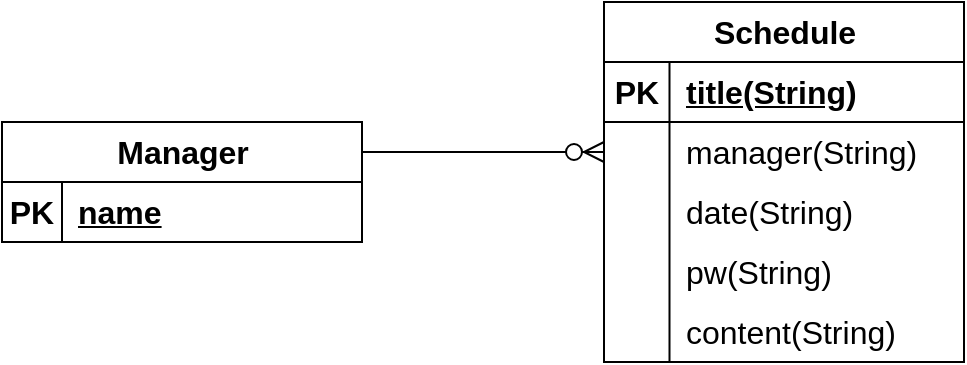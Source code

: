 <mxfile version="22.1.21" type="device">
  <diagram name="페이지-1" id="7B5p8-zQNL4Ijk8D-DVX">
    <mxGraphModel dx="1834" dy="822" grid="0" gridSize="10" guides="1" tooltips="1" connect="1" arrows="1" fold="1" page="0" pageScale="1" pageWidth="827" pageHeight="1169" math="0" shadow="0">
      <root>
        <mxCell id="0" />
        <mxCell id="1" parent="0" />
        <mxCell id="JsMTtHV2M3hkFG9x9nn6-14" value="Manager" style="shape=table;startSize=30;container=1;collapsible=1;childLayout=tableLayout;fixedRows=1;rowLines=0;fontStyle=1;align=center;resizeLast=1;html=1;fontSize=16;" vertex="1" parent="1">
          <mxGeometry x="-241" y="121" width="180" height="60" as="geometry" />
        </mxCell>
        <mxCell id="JsMTtHV2M3hkFG9x9nn6-15" value="" style="shape=tableRow;horizontal=0;startSize=0;swimlaneHead=0;swimlaneBody=0;fillColor=none;collapsible=0;dropTarget=0;points=[[0,0.5],[1,0.5]];portConstraint=eastwest;top=0;left=0;right=0;bottom=1;fontSize=16;" vertex="1" parent="JsMTtHV2M3hkFG9x9nn6-14">
          <mxGeometry y="30" width="180" height="30" as="geometry" />
        </mxCell>
        <mxCell id="JsMTtHV2M3hkFG9x9nn6-16" value="PK" style="shape=partialRectangle;connectable=0;fillColor=none;top=0;left=0;bottom=0;right=0;fontStyle=1;overflow=hidden;whiteSpace=wrap;html=1;fontSize=16;" vertex="1" parent="JsMTtHV2M3hkFG9x9nn6-15">
          <mxGeometry width="30" height="30" as="geometry">
            <mxRectangle width="30" height="30" as="alternateBounds" />
          </mxGeometry>
        </mxCell>
        <mxCell id="JsMTtHV2M3hkFG9x9nn6-17" value="name" style="shape=partialRectangle;connectable=0;fillColor=none;top=0;left=0;bottom=0;right=0;align=left;spacingLeft=6;fontStyle=5;overflow=hidden;whiteSpace=wrap;html=1;fontSize=16;" vertex="1" parent="JsMTtHV2M3hkFG9x9nn6-15">
          <mxGeometry x="30" width="150" height="30" as="geometry">
            <mxRectangle width="150" height="30" as="alternateBounds" />
          </mxGeometry>
        </mxCell>
        <mxCell id="JsMTtHV2M3hkFG9x9nn6-48" value="" style="edgeStyle=entityRelationEdgeStyle;fontSize=12;html=1;endArrow=ERzeroToMany;endFill=1;rounded=0;startSize=8;endSize=8;curved=1;exitX=1;exitY=0.25;exitDx=0;exitDy=0;entryX=0;entryY=0.5;entryDx=0;entryDy=0;" edge="1" parent="1" source="JsMTtHV2M3hkFG9x9nn6-14" target="JsMTtHV2M3hkFG9x9nn6-5">
          <mxGeometry width="100" height="100" relative="1" as="geometry">
            <mxPoint x="-52" y="140" as="sourcePoint" />
            <mxPoint x="155" y="103" as="targetPoint" />
            <Array as="points">
              <mxPoint x="138" y="157" />
            </Array>
          </mxGeometry>
        </mxCell>
        <mxCell id="JsMTtHV2M3hkFG9x9nn6-1" value="Schedule" style="shape=table;startSize=30;container=1;collapsible=1;childLayout=tableLayout;fixedRows=1;rowLines=0;fontStyle=1;align=center;resizeLast=1;html=1;fontSize=16;" vertex="1" parent="1">
          <mxGeometry x="60" y="61" width="180" height="180" as="geometry" />
        </mxCell>
        <mxCell id="JsMTtHV2M3hkFG9x9nn6-2" value="" style="shape=tableRow;horizontal=0;startSize=0;swimlaneHead=0;swimlaneBody=0;fillColor=none;collapsible=0;dropTarget=0;points=[[0,0.5],[1,0.5]];portConstraint=eastwest;top=0;left=0;right=0;bottom=1;fontSize=16;" vertex="1" parent="JsMTtHV2M3hkFG9x9nn6-1">
          <mxGeometry y="30" width="180" height="30" as="geometry" />
        </mxCell>
        <mxCell id="JsMTtHV2M3hkFG9x9nn6-3" value="PK" style="shape=partialRectangle;connectable=0;fillColor=none;top=0;left=0;bottom=0;right=0;fontStyle=1;overflow=hidden;whiteSpace=wrap;html=1;fontSize=16;" vertex="1" parent="JsMTtHV2M3hkFG9x9nn6-2">
          <mxGeometry width="32.75" height="30" as="geometry">
            <mxRectangle width="32.75" height="30" as="alternateBounds" />
          </mxGeometry>
        </mxCell>
        <mxCell id="JsMTtHV2M3hkFG9x9nn6-4" value="title(String)" style="shape=partialRectangle;connectable=0;fillColor=none;top=0;left=0;bottom=0;right=0;align=left;spacingLeft=6;fontStyle=5;overflow=hidden;whiteSpace=wrap;html=1;fontSize=16;" vertex="1" parent="JsMTtHV2M3hkFG9x9nn6-2">
          <mxGeometry x="32.75" width="147.25" height="30" as="geometry">
            <mxRectangle width="147.25" height="30" as="alternateBounds" />
          </mxGeometry>
        </mxCell>
        <mxCell id="JsMTtHV2M3hkFG9x9nn6-5" value="" style="shape=tableRow;horizontal=0;startSize=0;swimlaneHead=0;swimlaneBody=0;fillColor=none;collapsible=0;dropTarget=0;points=[[0,0.5],[1,0.5]];portConstraint=eastwest;top=0;left=0;right=0;bottom=0;fontSize=16;" vertex="1" parent="JsMTtHV2M3hkFG9x9nn6-1">
          <mxGeometry y="60" width="180" height="30" as="geometry" />
        </mxCell>
        <mxCell id="JsMTtHV2M3hkFG9x9nn6-6" value="" style="shape=partialRectangle;connectable=0;fillColor=none;top=0;left=0;bottom=0;right=0;editable=1;overflow=hidden;whiteSpace=wrap;html=1;fontSize=16;" vertex="1" parent="JsMTtHV2M3hkFG9x9nn6-5">
          <mxGeometry width="32.75" height="30" as="geometry">
            <mxRectangle width="32.75" height="30" as="alternateBounds" />
          </mxGeometry>
        </mxCell>
        <mxCell id="JsMTtHV2M3hkFG9x9nn6-7" value="manager(String)" style="shape=partialRectangle;connectable=0;fillColor=none;top=0;left=0;bottom=0;right=0;align=left;spacingLeft=6;overflow=hidden;whiteSpace=wrap;html=1;fontSize=16;" vertex="1" parent="JsMTtHV2M3hkFG9x9nn6-5">
          <mxGeometry x="32.75" width="147.25" height="30" as="geometry">
            <mxRectangle width="147.25" height="30" as="alternateBounds" />
          </mxGeometry>
        </mxCell>
        <mxCell id="JsMTtHV2M3hkFG9x9nn6-8" value="" style="shape=tableRow;horizontal=0;startSize=0;swimlaneHead=0;swimlaneBody=0;fillColor=none;collapsible=0;dropTarget=0;points=[[0,0.5],[1,0.5]];portConstraint=eastwest;top=0;left=0;right=0;bottom=0;fontSize=16;" vertex="1" parent="JsMTtHV2M3hkFG9x9nn6-1">
          <mxGeometry y="90" width="180" height="30" as="geometry" />
        </mxCell>
        <mxCell id="JsMTtHV2M3hkFG9x9nn6-9" value="" style="shape=partialRectangle;connectable=0;fillColor=none;top=0;left=0;bottom=0;right=0;editable=1;overflow=hidden;whiteSpace=wrap;html=1;fontSize=16;" vertex="1" parent="JsMTtHV2M3hkFG9x9nn6-8">
          <mxGeometry width="32.75" height="30" as="geometry">
            <mxRectangle width="32.75" height="30" as="alternateBounds" />
          </mxGeometry>
        </mxCell>
        <mxCell id="JsMTtHV2M3hkFG9x9nn6-10" value="date(String)" style="shape=partialRectangle;connectable=0;fillColor=none;top=0;left=0;bottom=0;right=0;align=left;spacingLeft=6;overflow=hidden;whiteSpace=wrap;html=1;fontSize=16;" vertex="1" parent="JsMTtHV2M3hkFG9x9nn6-8">
          <mxGeometry x="32.75" width="147.25" height="30" as="geometry">
            <mxRectangle width="147.25" height="30" as="alternateBounds" />
          </mxGeometry>
        </mxCell>
        <mxCell id="JsMTtHV2M3hkFG9x9nn6-72" style="shape=tableRow;horizontal=0;startSize=0;swimlaneHead=0;swimlaneBody=0;fillColor=none;collapsible=0;dropTarget=0;points=[[0,0.5],[1,0.5]];portConstraint=eastwest;top=0;left=0;right=0;bottom=0;fontSize=16;" vertex="1" parent="JsMTtHV2M3hkFG9x9nn6-1">
          <mxGeometry y="120" width="180" height="30" as="geometry" />
        </mxCell>
        <mxCell id="JsMTtHV2M3hkFG9x9nn6-73" style="shape=partialRectangle;connectable=0;fillColor=none;top=0;left=0;bottom=0;right=0;editable=1;overflow=hidden;whiteSpace=wrap;html=1;fontSize=16;" vertex="1" parent="JsMTtHV2M3hkFG9x9nn6-72">
          <mxGeometry width="32.75" height="30" as="geometry">
            <mxRectangle width="32.75" height="30" as="alternateBounds" />
          </mxGeometry>
        </mxCell>
        <mxCell id="JsMTtHV2M3hkFG9x9nn6-74" value="pw(String)" style="shape=partialRectangle;connectable=0;fillColor=none;top=0;left=0;bottom=0;right=0;align=left;spacingLeft=6;overflow=hidden;whiteSpace=wrap;html=1;fontSize=16;" vertex="1" parent="JsMTtHV2M3hkFG9x9nn6-72">
          <mxGeometry x="32.75" width="147.25" height="30" as="geometry">
            <mxRectangle width="147.25" height="30" as="alternateBounds" />
          </mxGeometry>
        </mxCell>
        <mxCell id="JsMTtHV2M3hkFG9x9nn6-11" value="" style="shape=tableRow;horizontal=0;startSize=0;swimlaneHead=0;swimlaneBody=0;fillColor=none;collapsible=0;dropTarget=0;points=[[0,0.5],[1,0.5]];portConstraint=eastwest;top=0;left=0;right=0;bottom=0;fontSize=16;" vertex="1" parent="JsMTtHV2M3hkFG9x9nn6-1">
          <mxGeometry y="150" width="180" height="30" as="geometry" />
        </mxCell>
        <mxCell id="JsMTtHV2M3hkFG9x9nn6-12" value="" style="shape=partialRectangle;connectable=0;fillColor=none;top=0;left=0;bottom=0;right=0;editable=1;overflow=hidden;whiteSpace=wrap;html=1;fontSize=16;" vertex="1" parent="JsMTtHV2M3hkFG9x9nn6-11">
          <mxGeometry width="32.75" height="30" as="geometry">
            <mxRectangle width="32.75" height="30" as="alternateBounds" />
          </mxGeometry>
        </mxCell>
        <mxCell id="JsMTtHV2M3hkFG9x9nn6-13" value="content(String)" style="shape=partialRectangle;connectable=0;fillColor=none;top=0;left=0;bottom=0;right=0;align=left;spacingLeft=6;overflow=hidden;whiteSpace=wrap;html=1;fontSize=16;" vertex="1" parent="JsMTtHV2M3hkFG9x9nn6-11">
          <mxGeometry x="32.75" width="147.25" height="30" as="geometry">
            <mxRectangle width="147.25" height="30" as="alternateBounds" />
          </mxGeometry>
        </mxCell>
      </root>
    </mxGraphModel>
  </diagram>
</mxfile>
